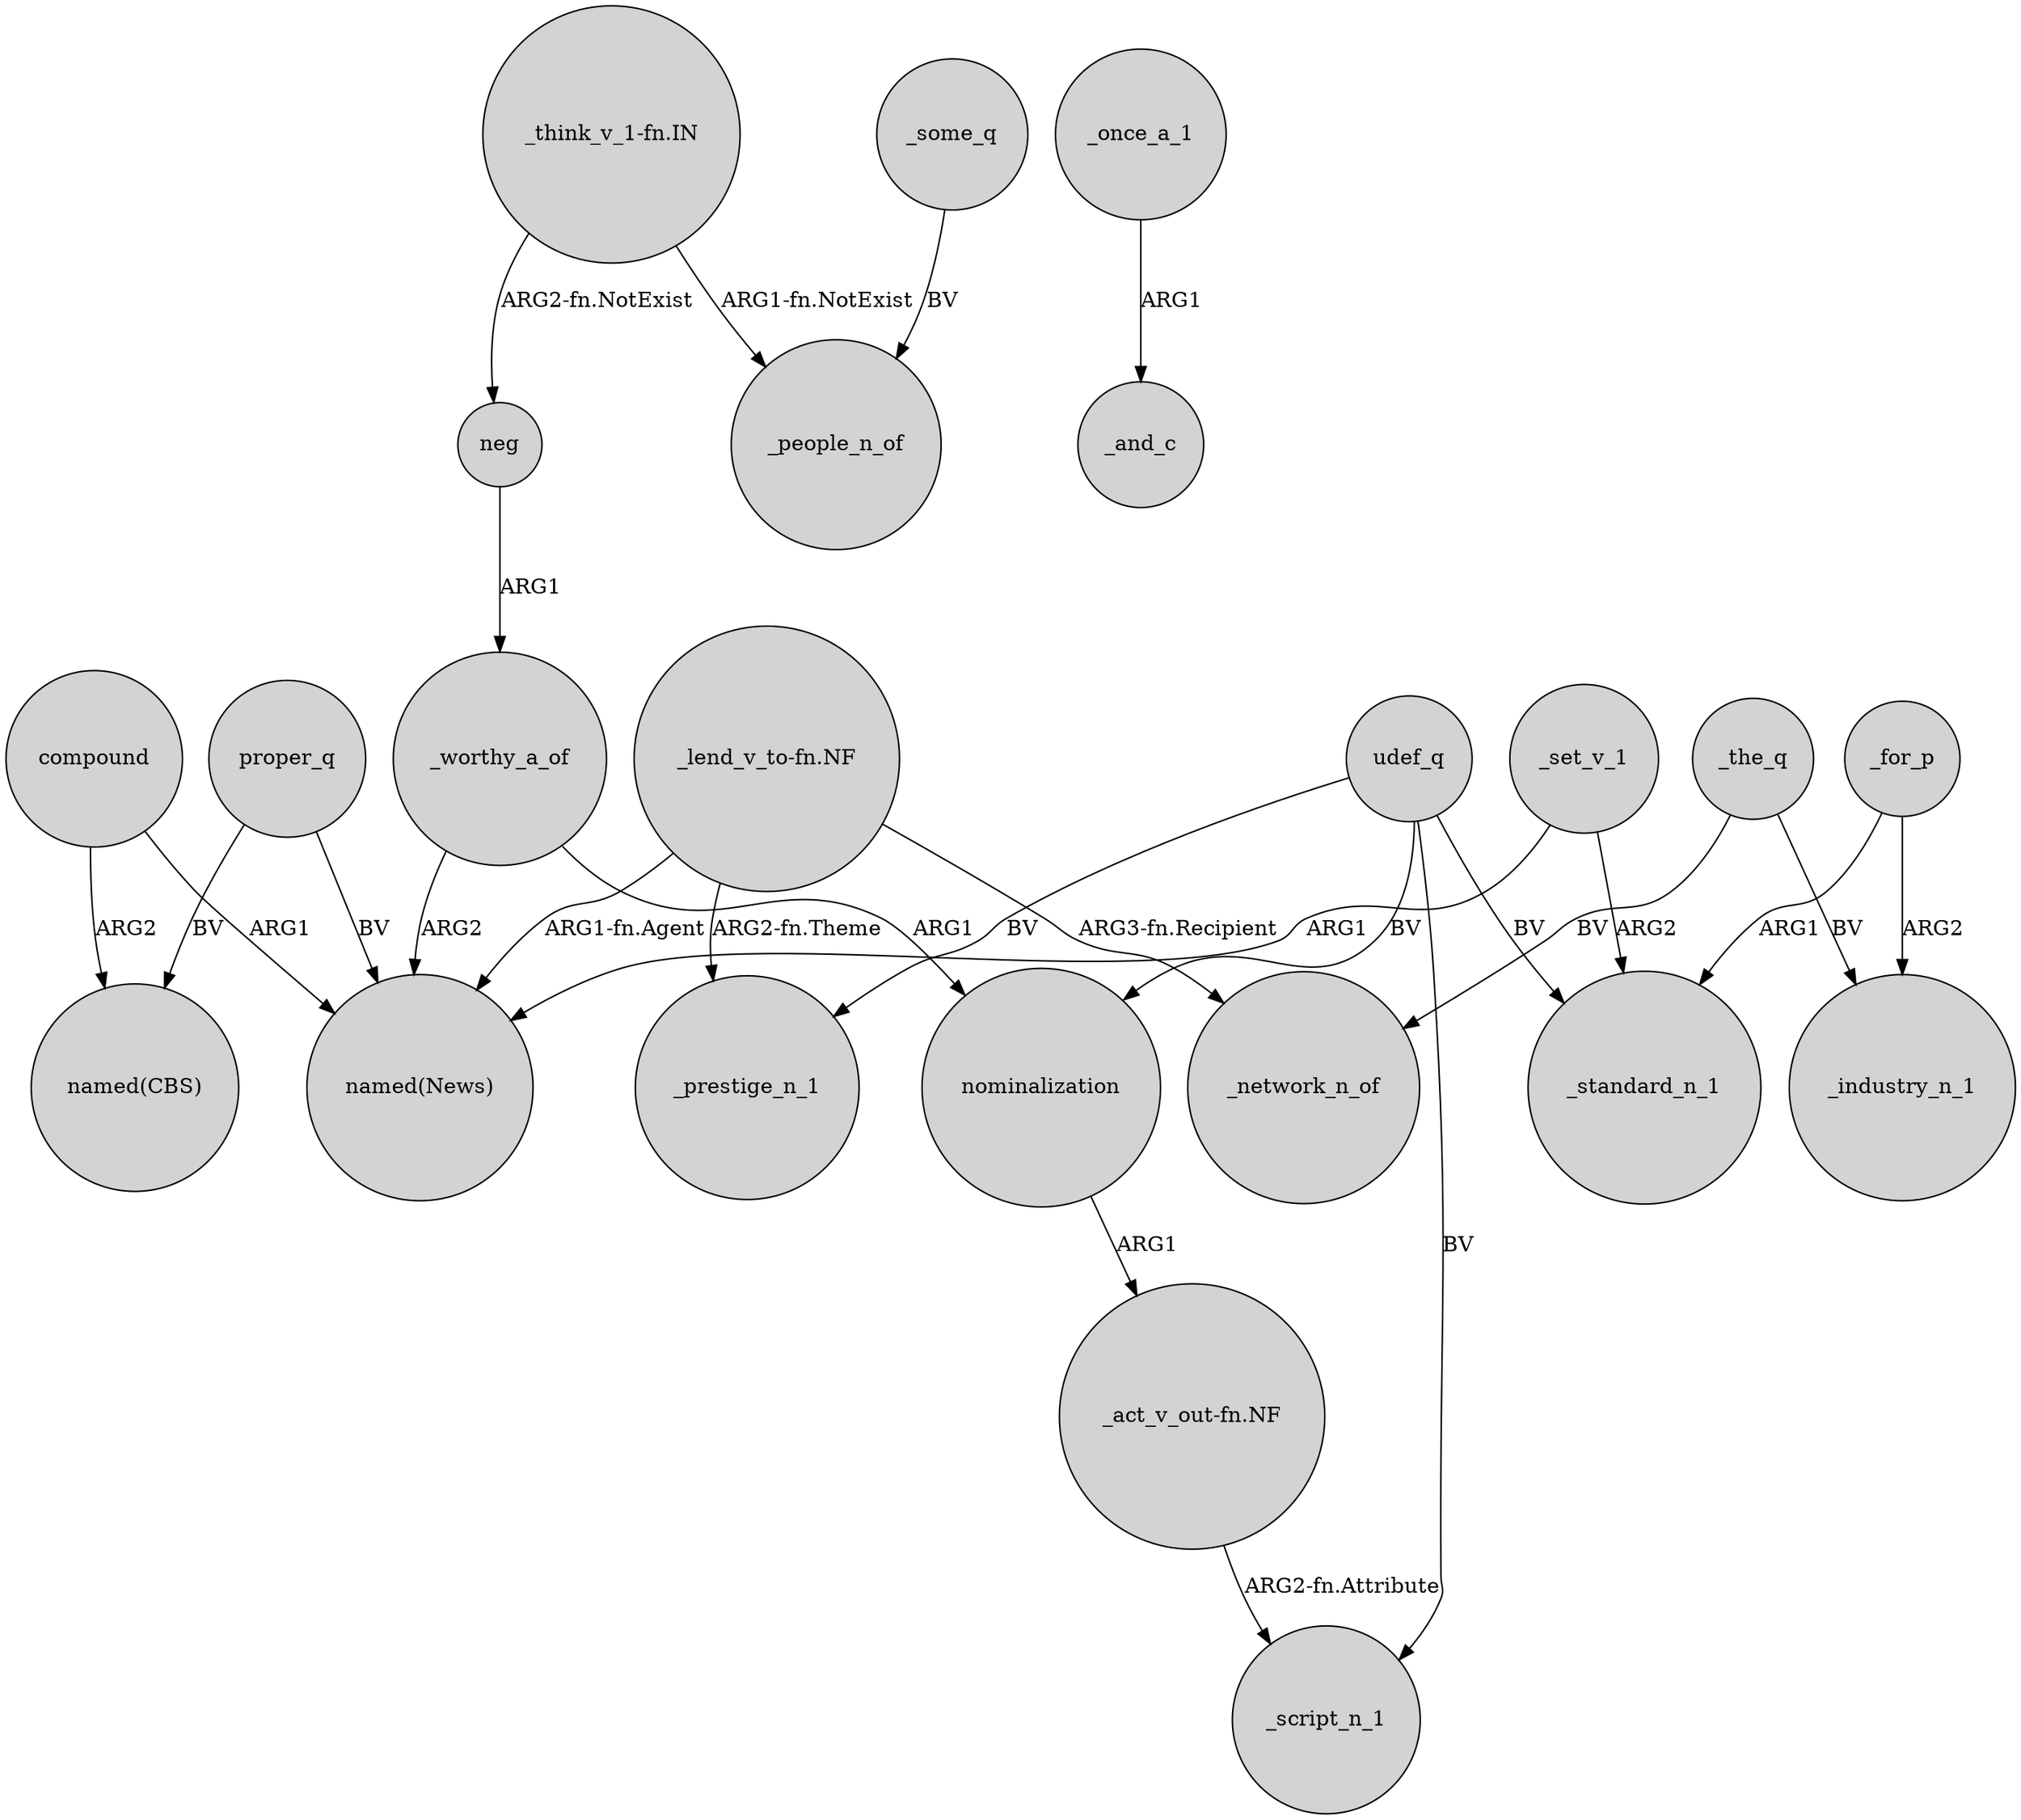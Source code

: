 digraph {
	node [shape=circle style=filled]
	compound -> "named(News)" [label=ARG1]
	nominalization -> "_act_v_out-fn.NF" [label=ARG1]
	"_lend_v_to-fn.NF" -> _prestige_n_1 [label="ARG2-fn.Theme"]
	_set_v_1 -> _standard_n_1 [label=ARG2]
	proper_q -> "named(CBS)" [label=BV]
	"_act_v_out-fn.NF" -> _script_n_1 [label="ARG2-fn.Attribute"]
	"_lend_v_to-fn.NF" -> _network_n_of [label="ARG3-fn.Recipient"]
	_the_q -> _industry_n_1 [label=BV]
	_worthy_a_of -> "named(News)" [label=ARG2]
	proper_q -> "named(News)" [label=BV]
	udef_q -> _prestige_n_1 [label=BV]
	"_think_v_1-fn.IN" -> neg [label="ARG2-fn.NotExist"]
	_worthy_a_of -> nominalization [label=ARG1]
	_the_q -> _network_n_of [label=BV]
	compound -> "named(CBS)" [label=ARG2]
	_set_v_1 -> "named(News)" [label=ARG1]
	_once_a_1 -> _and_c [label=ARG1]
	_for_p -> _standard_n_1 [label=ARG1]
	neg -> _worthy_a_of [label=ARG1]
	udef_q -> nominalization [label=BV]
	_some_q -> _people_n_of [label=BV]
	"_lend_v_to-fn.NF" -> "named(News)" [label="ARG1-fn.Agent"]
	"_think_v_1-fn.IN" -> _people_n_of [label="ARG1-fn.NotExist"]
	udef_q -> _script_n_1 [label=BV]
	udef_q -> _standard_n_1 [label=BV]
	_for_p -> _industry_n_1 [label=ARG2]
}
